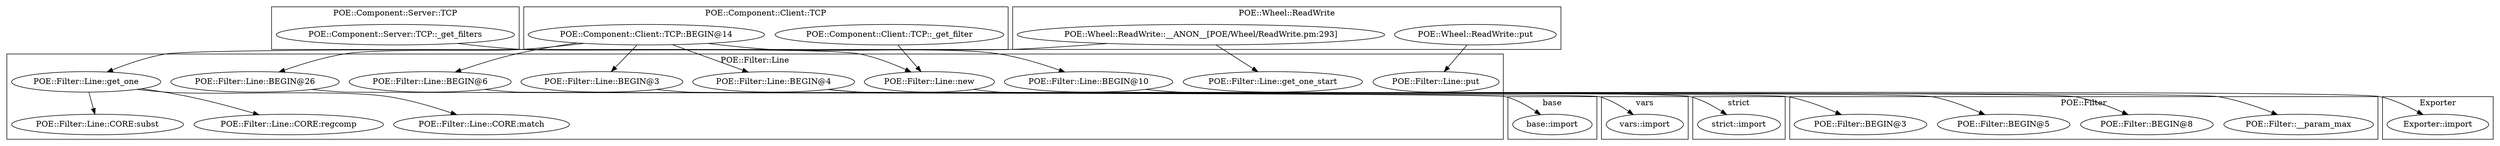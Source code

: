 digraph {
graph [overlap=false]
subgraph cluster_POE_Component_Server_TCP {
	label="POE::Component::Server::TCP";
	"POE::Component::Server::TCP::_get_filters";
}
subgraph cluster_POE_Filter {
	label="POE::Filter";
	"POE::Filter::BEGIN@5";
	"POE::Filter::__param_max";
	"POE::Filter::BEGIN@8";
	"POE::Filter::BEGIN@3";
}
subgraph cluster_Exporter {
	label="Exporter";
	"Exporter::import";
}
subgraph cluster_base {
	label="base";
	"base::import";
}
subgraph cluster_strict {
	label="strict";
	"strict::import";
}
subgraph cluster_POE_Component_Client_TCP {
	label="POE::Component::Client::TCP";
	"POE::Component::Client::TCP::_get_filter";
	"POE::Component::Client::TCP::BEGIN@14";
}
subgraph cluster_POE_Wheel_ReadWrite {
	label="POE::Wheel::ReadWrite";
	"POE::Wheel::ReadWrite::put";
	"POE::Wheel::ReadWrite::__ANON__[POE/Wheel/ReadWrite.pm:293]";
}
subgraph cluster_POE_Filter_Line {
	label="POE::Filter::Line";
	"POE::Filter::Line::BEGIN@26";
	"POE::Filter::Line::BEGIN@6";
	"POE::Filter::Line::get_one";
	"POE::Filter::Line::CORE:regcomp";
	"POE::Filter::Line::BEGIN@3";
	"POE::Filter::Line::new";
	"POE::Filter::Line::BEGIN@10";
	"POE::Filter::Line::BEGIN@4";
	"POE::Filter::Line::get_one_start";
	"POE::Filter::Line::CORE:match";
	"POE::Filter::Line::CORE:subst";
	"POE::Filter::Line::put";
}
subgraph cluster_vars {
	label="vars";
	"vars::import";
}
"POE::Filter::Line::BEGIN@6" -> "vars::import";
"POE::Filter::Line::BEGIN@26" -> "base::import";
"POE::Wheel::ReadWrite::__ANON__[POE/Wheel/ReadWrite.pm:293]" -> "POE::Filter::Line::get_one_start";
"POE::Filter::Line::BEGIN@10" -> "Exporter::import";
"POE::Filter::Line::BEGIN@4" -> "POE::Filter::BEGIN@5";
"POE::Filter::Line::get_one" -> "POE::Filter::Line::CORE:regcomp";
"POE::Component::Client::TCP::_get_filter" -> "POE::Filter::Line::new";
"POE::Component::Server::TCP::_get_filters" -> "POE::Filter::Line::new";
"POE::Filter::Line::BEGIN@4" -> "POE::Filter::BEGIN@8";
"POE::Wheel::ReadWrite::__ANON__[POE/Wheel/ReadWrite.pm:293]" -> "POE::Filter::Line::get_one";
"POE::Filter::Line::BEGIN@4" -> "POE::Filter::BEGIN@3";
"POE::Filter::Line::get_one" -> "POE::Filter::Line::CORE:match";
"POE::Component::Client::TCP::BEGIN@14" -> "POE::Filter::Line::BEGIN@10";
"POE::Component::Client::TCP::BEGIN@14" -> "POE::Filter::Line::BEGIN@26";
"POE::Wheel::ReadWrite::put" -> "POE::Filter::Line::put";
"POE::Filter::Line::get_one" -> "POE::Filter::Line::CORE:subst";
"POE::Component::Client::TCP::BEGIN@14" -> "POE::Filter::Line::BEGIN@4";
"POE::Filter::Line::new" -> "POE::Filter::__param_max";
"POE::Filter::Line::BEGIN@3" -> "strict::import";
"POE::Component::Client::TCP::BEGIN@14" -> "POE::Filter::Line::BEGIN@6";
"POE::Component::Client::TCP::BEGIN@14" -> "POE::Filter::Line::BEGIN@3";
}
